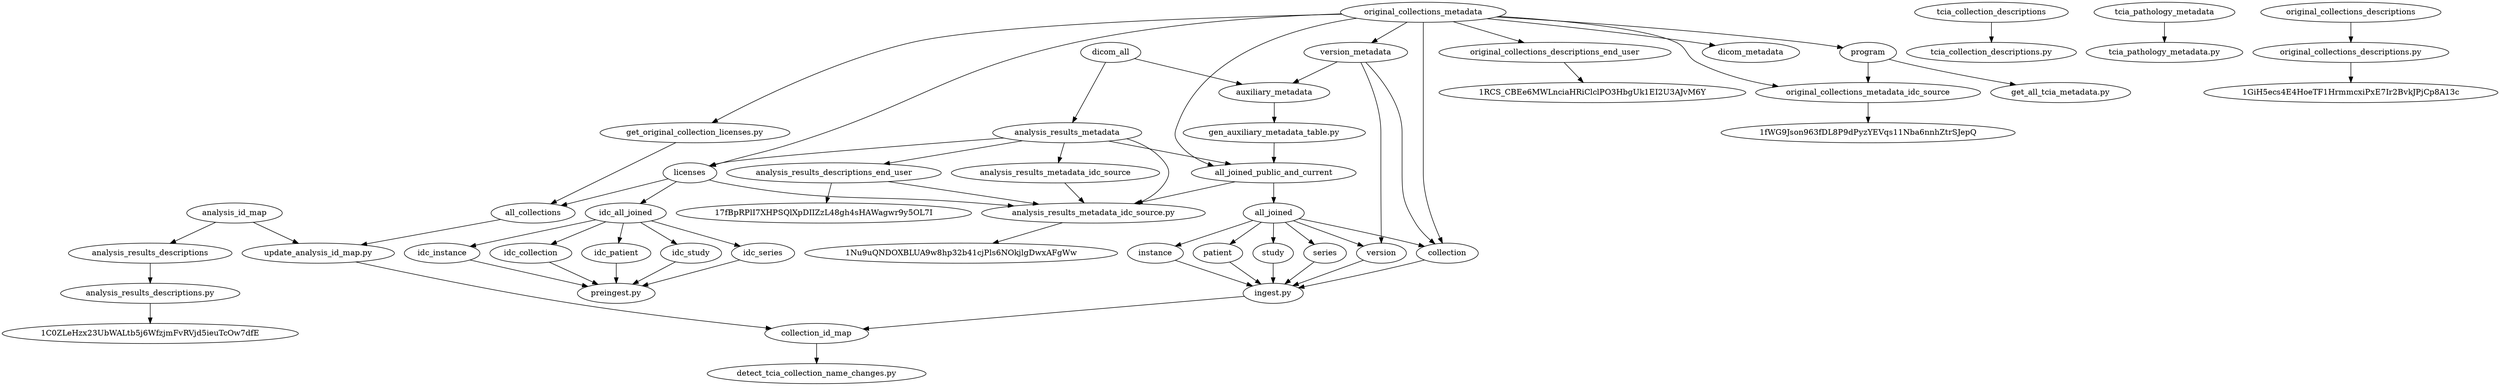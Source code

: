 digraph etl {
ration=0.6;
    "dicom_all" -> {"analysis_results_metadata", "auxiliary_metadata"}
    "original_collections_descriptions_end_user" -> "1RCS_CBEe6MWLnciaHRiClclPO3HbgUk1EI2U3AJvM6Y"
    "original_collections_metadata_idc_source" -> "1fWG9Json963fDL8P9dPyzYEVqs11Nba6nnhZtrSJepQ"
    "program" -> {"original_collections_metadata_idc_source", "get_all_tcia_metadata.py"}
    "version_metadata" -> {"version", "auxiliary_metadata", "collection", "version"}
    "licenses"-> {"all_collections", "idc_all_joined"}
    "original_collections_metadata" -> {"original_collections_metadata_idc_source" ,
        "program", "all_joined_public_and_current", "dicom_metadata", "original_collections_descriptions_end_user",
        "licenses", "version_metadata", "collection", "get_original_collection_licenses.py"}
    "get_original_collection_licenses.py" -> all_collections
    "auxiliary_metadata" -> "gen_auxiliary_metadata_table.py" -> "all_joined_public_and_current"
    "analysis_results_metadata" -> {"licenses", "all_joined_public_and_current", "analysis_results_descriptions_end_user",
    "analysis_results_metadata_idc_source" -> "analysis_results_metadata_idc_source.py"}
    "analysis_results_metadata_idc_source.py" -> "1Nu9uQNDOXBLUA9w8hp32b41cjPls6NOkjlgDwxAFgWw"
    "analysis_results_descriptions_end_user" -> "17fBpRPlI7XHPSQlXpDIIZzL48gh4sHAWagwr9y5OL7I"
    "analysis_id_map" -> {"update_analysis_id_map.py", "analysis_results_descriptions"}
    "idc_all_joined" -> {"idc_collection", "idc_patient", "idc_study", "idc_series", "idc_instance"} -> "preingest.py"
    "all_joined_public_and_current" -> "all_joined"
    "all_joined" -> {"version", "collection", "patient", "study", "series", "instance"} -> "ingest.py"
    "analysis_results_descriptions" -> "analysis_results_descriptions.py" -> "1C0ZLeHzx23UbWALtb5j6WfzjmFvRVjd5ieuTcOw7dfE"
    "ingest.py" -> "collection_id_map"
    "all_collections" -> "update_analysis_id_map.py" -> "collection_id_map" -> "detect_tcia_collection_name_changes.py"
    "tcia_collection_descriptions" -> "tcia_collection_descriptions.py"
    "tcia_pathology_metadata" -> "tcia_pathology_metadata.py"
    "original_collections_descriptions" -> "original_collections_descriptions.py" -> "1GiH5ecs4E4HoeTF1HrmmcxiPxE7Ir2BvkJPjCp8A13c"
}
